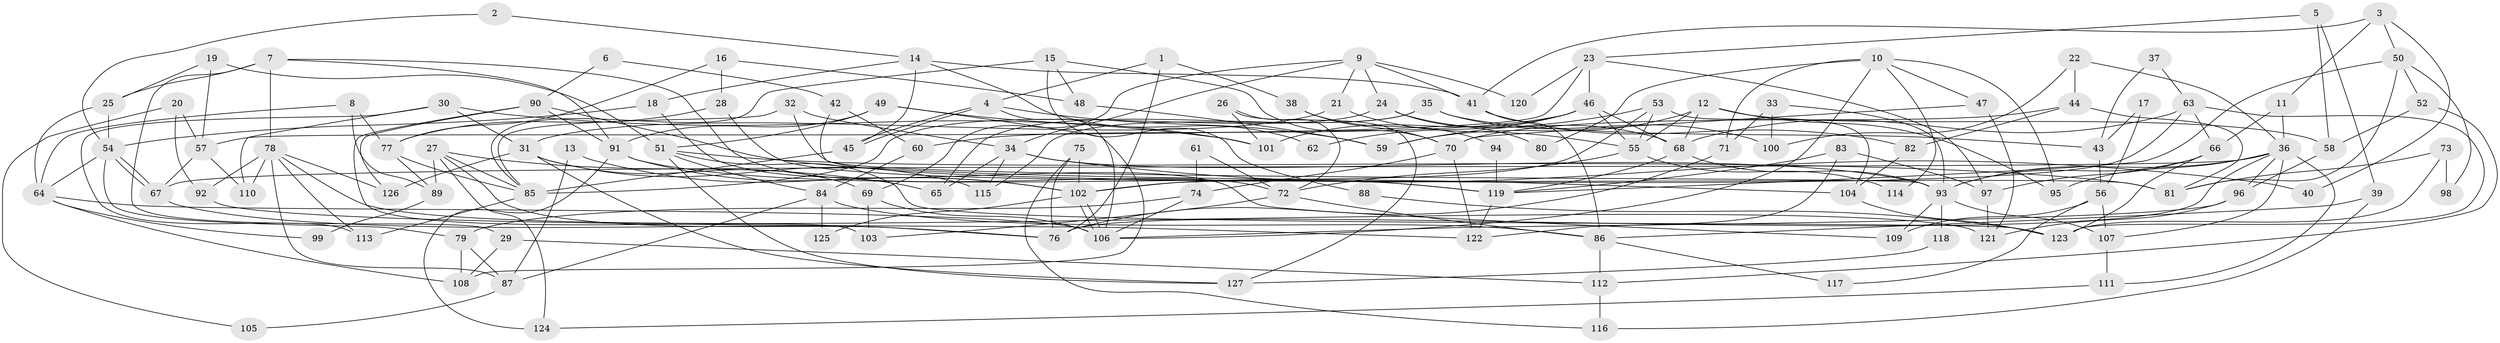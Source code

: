 // coarse degree distribution, {4: 0.1794871794871795, 6: 0.07692307692307693, 7: 0.10256410256410256, 12: 0.05128205128205128, 5: 0.10256410256410256, 9: 0.15384615384615385, 10: 0.07692307692307693, 3: 0.07692307692307693, 2: 0.02564102564102564, 8: 0.1282051282051282, 13: 0.02564102564102564}
// Generated by graph-tools (version 1.1) at 2025/37/03/04/25 23:37:15]
// undirected, 127 vertices, 254 edges
graph export_dot {
  node [color=gray90,style=filled];
  1;
  2;
  3;
  4;
  5;
  6;
  7;
  8;
  9;
  10;
  11;
  12;
  13;
  14;
  15;
  16;
  17;
  18;
  19;
  20;
  21;
  22;
  23;
  24;
  25;
  26;
  27;
  28;
  29;
  30;
  31;
  32;
  33;
  34;
  35;
  36;
  37;
  38;
  39;
  40;
  41;
  42;
  43;
  44;
  45;
  46;
  47;
  48;
  49;
  50;
  51;
  52;
  53;
  54;
  55;
  56;
  57;
  58;
  59;
  60;
  61;
  62;
  63;
  64;
  65;
  66;
  67;
  68;
  69;
  70;
  71;
  72;
  73;
  74;
  75;
  76;
  77;
  78;
  79;
  80;
  81;
  82;
  83;
  84;
  85;
  86;
  87;
  88;
  89;
  90;
  91;
  92;
  93;
  94;
  95;
  96;
  97;
  98;
  99;
  100;
  101;
  102;
  103;
  104;
  105;
  106;
  107;
  108;
  109;
  110;
  111;
  112;
  113;
  114;
  115;
  116;
  117;
  118;
  119;
  120;
  121;
  122;
  123;
  124;
  125;
  126;
  127;
  1 -- 76;
  1 -- 4;
  1 -- 38;
  2 -- 54;
  2 -- 14;
  3 -- 41;
  3 -- 11;
  3 -- 40;
  3 -- 50;
  4 -- 45;
  4 -- 45;
  4 -- 106;
  4 -- 59;
  5 -- 23;
  5 -- 58;
  5 -- 39;
  6 -- 42;
  6 -- 90;
  7 -- 72;
  7 -- 78;
  7 -- 25;
  7 -- 29;
  7 -- 91;
  8 -- 64;
  8 -- 77;
  8 -- 89;
  9 -- 21;
  9 -- 34;
  9 -- 24;
  9 -- 41;
  9 -- 69;
  9 -- 120;
  10 -- 95;
  10 -- 106;
  10 -- 47;
  10 -- 71;
  10 -- 80;
  10 -- 114;
  11 -- 36;
  11 -- 66;
  12 -- 68;
  12 -- 59;
  12 -- 55;
  12 -- 58;
  12 -- 95;
  13 -- 102;
  13 -- 87;
  14 -- 41;
  14 -- 45;
  14 -- 18;
  14 -- 62;
  15 -- 70;
  15 -- 85;
  15 -- 48;
  15 -- 88;
  16 -- 48;
  16 -- 77;
  16 -- 28;
  17 -- 56;
  17 -- 43;
  18 -- 54;
  18 -- 109;
  19 -- 51;
  19 -- 25;
  19 -- 57;
  20 -- 57;
  20 -- 92;
  20 -- 105;
  21 -- 31;
  21 -- 55;
  22 -- 100;
  22 -- 36;
  22 -- 44;
  23 -- 97;
  23 -- 57;
  23 -- 46;
  23 -- 120;
  24 -- 68;
  24 -- 80;
  24 -- 85;
  25 -- 54;
  25 -- 64;
  26 -- 127;
  26 -- 101;
  26 -- 72;
  27 -- 89;
  27 -- 76;
  27 -- 65;
  27 -- 85;
  27 -- 124;
  28 -- 119;
  28 -- 77;
  29 -- 108;
  29 -- 112;
  30 -- 101;
  30 -- 113;
  30 -- 31;
  30 -- 110;
  31 -- 69;
  31 -- 115;
  31 -- 126;
  31 -- 127;
  32 -- 85;
  32 -- 81;
  32 -- 34;
  33 -- 93;
  33 -- 71;
  33 -- 100;
  34 -- 93;
  34 -- 40;
  34 -- 65;
  34 -- 115;
  35 -- 65;
  35 -- 115;
  35 -- 43;
  35 -- 100;
  36 -- 93;
  36 -- 96;
  36 -- 67;
  36 -- 76;
  36 -- 95;
  36 -- 107;
  36 -- 111;
  37 -- 63;
  37 -- 43;
  38 -- 70;
  38 -- 94;
  39 -- 86;
  39 -- 116;
  41 -- 86;
  41 -- 82;
  42 -- 60;
  42 -- 93;
  43 -- 56;
  44 -- 82;
  44 -- 70;
  44 -- 81;
  45 -- 85;
  46 -- 55;
  46 -- 60;
  46 -- 62;
  46 -- 68;
  46 -- 101;
  47 -- 70;
  47 -- 121;
  48 -- 59;
  49 -- 91;
  49 -- 51;
  49 -- 101;
  49 -- 108;
  50 -- 52;
  50 -- 81;
  50 -- 98;
  50 -- 119;
  51 -- 123;
  51 -- 81;
  51 -- 84;
  51 -- 127;
  52 -- 112;
  52 -- 58;
  53 -- 102;
  53 -- 104;
  53 -- 55;
  53 -- 59;
  54 -- 67;
  54 -- 67;
  54 -- 64;
  54 -- 79;
  55 -- 72;
  55 -- 114;
  56 -- 107;
  56 -- 109;
  56 -- 117;
  57 -- 67;
  57 -- 110;
  58 -- 96;
  60 -- 84;
  61 -- 72;
  61 -- 74;
  63 -- 68;
  63 -- 102;
  63 -- 66;
  63 -- 123;
  64 -- 108;
  64 -- 99;
  64 -- 106;
  66 -- 93;
  66 -- 97;
  66 -- 123;
  67 -- 76;
  68 -- 119;
  68 -- 93;
  69 -- 106;
  69 -- 103;
  70 -- 74;
  70 -- 122;
  71 -- 76;
  72 -- 86;
  72 -- 103;
  73 -- 123;
  73 -- 81;
  73 -- 98;
  74 -- 79;
  74 -- 106;
  75 -- 102;
  75 -- 76;
  75 -- 116;
  77 -- 85;
  77 -- 89;
  78 -- 110;
  78 -- 126;
  78 -- 87;
  78 -- 92;
  78 -- 113;
  78 -- 121;
  79 -- 87;
  79 -- 108;
  82 -- 104;
  83 -- 119;
  83 -- 97;
  83 -- 122;
  84 -- 86;
  84 -- 87;
  84 -- 125;
  85 -- 113;
  86 -- 112;
  86 -- 117;
  87 -- 105;
  88 -- 123;
  89 -- 99;
  90 -- 91;
  90 -- 103;
  90 -- 104;
  90 -- 126;
  91 -- 119;
  91 -- 102;
  91 -- 124;
  92 -- 122;
  93 -- 107;
  93 -- 109;
  93 -- 118;
  94 -- 119;
  96 -- 121;
  96 -- 106;
  97 -- 121;
  102 -- 106;
  102 -- 106;
  102 -- 125;
  104 -- 123;
  107 -- 111;
  111 -- 124;
  112 -- 116;
  118 -- 127;
  119 -- 122;
}
